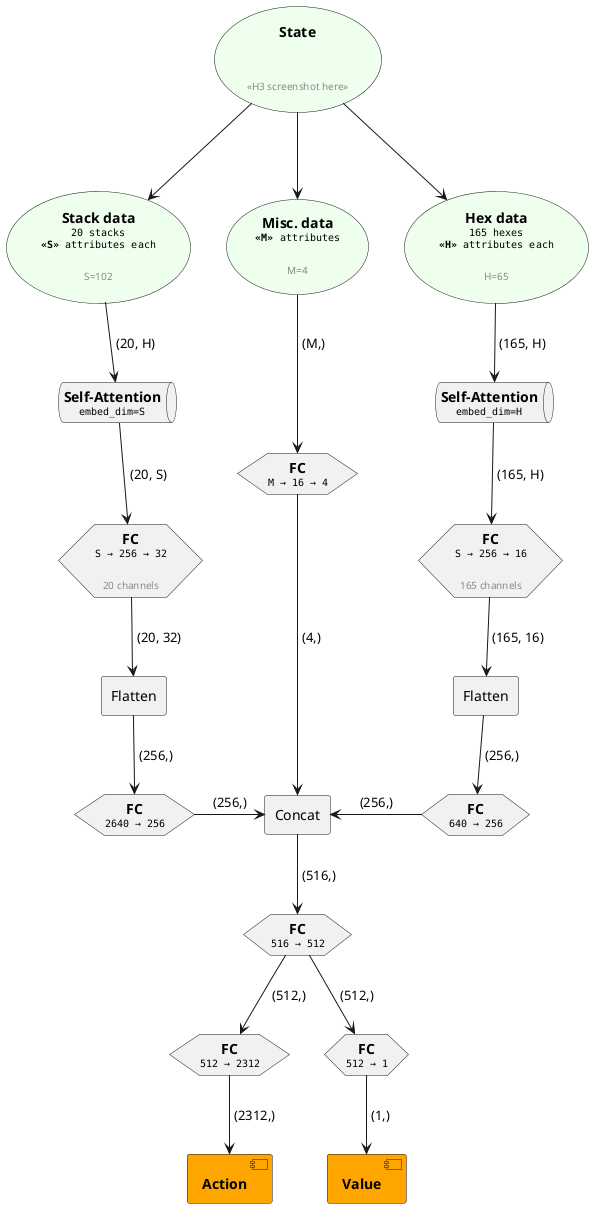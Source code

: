 @startuml "arch-vcmi-fullyconv"
' left to right direction

skinparam defaultTextAlignment center
skinparam NoteTextAlignment left

<style>
Usecase {
  BackGroundColor #efe
}


</style>

'''
''' Utility functions
'''

!function $replace($txt, $search, $repl)
  !$replaced = ""
  !while %strpos($txt, $search) >= 0
    !$position = %strpos($txt, $search)
    !$replaced = $replaced + %substr($txt, 0, $position) + $repl
    !$txt = %substr($txt, $position + %strlen($search))
  !endwhile
  !return $replaced + $txt
!endfunction

' Wraps each line of $txt within $open and $close
' Example:
'   $tagged_text("<color:red>", "two\nlines", "</color>")
'   => "<color:red>two</color>\n<color:red>lines</color>")"
!function $tagged_text($open, $txt, $close) return $open + $replace($txt, "\n", $close+"\n"+$open) + $close

!function $node_text($name) return $tagged_text("<b>", $name, "</b>")
!function $node_text($name, $desc) return $node_text($name)+"\n"+$tagged_text("<font:monospaced><size:10>", $desc, "</size></font>")
!function $node_text($name, $desc, $txt) return $node_text($name, $desc)+"\n\n"+$tagged_text("<color:888><size:10>", $txt, "</size></color>")

'''
''' Node types
'''

' Data
!procedure $Data($id, $name)
  Usecase $id as "$node_text($name)"
!endprocedure

!procedure $Data($id, $name, $desc)
  Usecase $id as "$node_text($name, $desc)"
!endprocedure

!procedure $Data($id, $name, $desc, $txt)
  Usecase $id as "$node_text($name, $desc, $txt)"
!endprocedure

' FC (FC)
!procedure $FC($id, $name, $desc)
  Hexagon $id as "$node_text($name, $desc)"
!endprocedure
!procedure $FC($id, $name, $desc, $txt)
  Hexagon $id as "$node_text($name, $desc, $txt)"
!endprocedure

' Transformer
!procedure $Transformer($id, $name, $desc)
  Queue $id as "$node_text($name, $desc)"
!endprocedure
!procedure $Transformer($id, $name, $desc, $txt)
  Queue $id as "$node_text($name, $desc, $txt)"
!endprocedure

' Convolution
!procedure $Convolution($id, $name, $desc)
  Node $id as "$node_text($name, $desc)"
!endprocedure
!procedure $Convolution($id, $name, $desc, $txt)
  Node $id as "$node_text($name, $desc, $txt)"
!endprocedure

' Output
!procedure $Output($id, $name)
  Component $id as "$node_text($name)" #orange
!endprocedure

!procedure $Output($id, $name, $desc)
  Component $id as "$node_text($name, $desc)" #orange
!endprocedure

' Condition
!procedure $Condition($id, $name)
  Boundary $id as "$node_text($name)"
!endprocedure

!procedure $Condition($id, $name, $desc)
  Boundary $id as "$node_text($name, $desc)"
!endprocedure

' LSTM
!procedure $LSTM($id, $name)
  Collections $id as "$node_text($name)"
!endprocedure

!procedure $LSTM($id, $name, $desc)
  Collections $id as "$node_text($name, $desc)"
!endprocedure

' Reshape
!procedure $Reshape($id)
  Control $id as " "
!endprocedure

' Activation
!procedure $Activation($id, $name)
  Action $id as "$name"
!endprocedure

' Sum / Mean / etc.
!procedure $Op($id, $name)
  Agent $id as "$name"
!endprocedure
!procedure $Op($id, $name, $txt)
  ' Agent $id as "$node_text($name, "", $txt)"
  Agent $id as "$name\n$tagged_text("<color:888><size:10>", $txt, "</size></color>")"
!endprocedure

' Link
!procedure $Link($a, $b, $dim)
  $a --> $b : " $dim "
!endprocedure
!procedure $Link($a, $b, $dim, $txt)
  ' The newline causes a bug where the 1st line appears
  ' on the top-left side
  ' ...but it looks better that way
  $a --> $b : " $dim "\n$txt
!endprocedure

' Link
!procedure $LinkAct($a, $b, $dim)
  $a -0-> $b : " $dim "
!endprocedure
!procedure $LinkAct($a, $b, $dim, $txt)
  ' The newline causes a bug where the 1st line appears
  ' on the top-left side
  ' ...but it looks better that way
  $a -0-> $b : " $dim "\n$txt
!endprocedure

' title "wwwwwwwwwwwwwwwwwwwwwwwwwwwwwwwwwwwwwwwwwwwwwwwwwwwwwwwwwwwwwwwwwwwwwwwwwwwwwwww"
' left to right direction

$Data(state, "State", "", "<<H3 screenshot here>>")
$Data(obs_stacks, "Stack data", "20 stacks\n**<<S>>** attributes each", "S=102")
$Data(obs_hexes, "Hex data", "165 hexes\n**<<H>>** attributes each", "H=65")
$Data(obs_misc, "Misc. data", "**<<M>>** attributes", "M=4")
$Link(state, obs_stacks, "")
$Link(state, obs_hexes, "")
$Link(state, obs_misc, "")

$Transformer(attn_stacks, "Self-Attention", "embed_dim=S")
$Transformer(attn_hexes, "Self-Attention", "embed_dim=H")
$Link(obs_stacks, attn_stacks, "(20, H)")
$Link(obs_hexes, attn_hexes, "(165, H)")

$FC(fc_stacks, "FC", "S → 256 → 32", "20 channels")
$FC(fc_hexes, "FC", "S → 256 → 16", "165 channels")
$FC(fc_misc, "FC", "M → 16 → 4")
$Link(obs_misc, fc_misc, "(M,)")
$Link(attn_hexes, fc_hexes, "(165, H)")
$Link(attn_stacks, fc_stacks, "(20, S)")

$Op(flatten_hexes, "Flatten")
$Op(flatten_stacks, "Flatten")
$Link(fc_hexes, flatten_hexes, "(165, 16)")
$Link(fc_stacks, flatten_stacks, "(20, 32)")

$FC(fc2_stacks, "FC", "2640 → 256")
$FC(fc2_hexes, "FC", "640 → 256")
$Link(flatten_hexes, fc2_hexes, "(256,)")
$Link(flatten_stacks, fc2_stacks, "(256,)")

$Op(concat, "Concat")

$Link(fc_misc, concat, "(4,)")
fc2_stacks -> concat : (256,)
concat <- fc2_hexes : (256,)

$FC(mlp0, "FC", "516 → 512")
$Link(concat, mlp0, "(516,)")
$FC(action_mlp, "FC", "512 → 2312")
$Link(mlp0, action_mlp, "(512,)")
$FC(value_mlp, "FC", "512 → 1")
$Link(mlp0, value_mlp, "(512,)")

$Output(action, "Action")
$Link(action_mlp, action, "(2312,)")

$Output(value, "Value")
$Link(value_mlp, value, "(1,)")

@enduml

